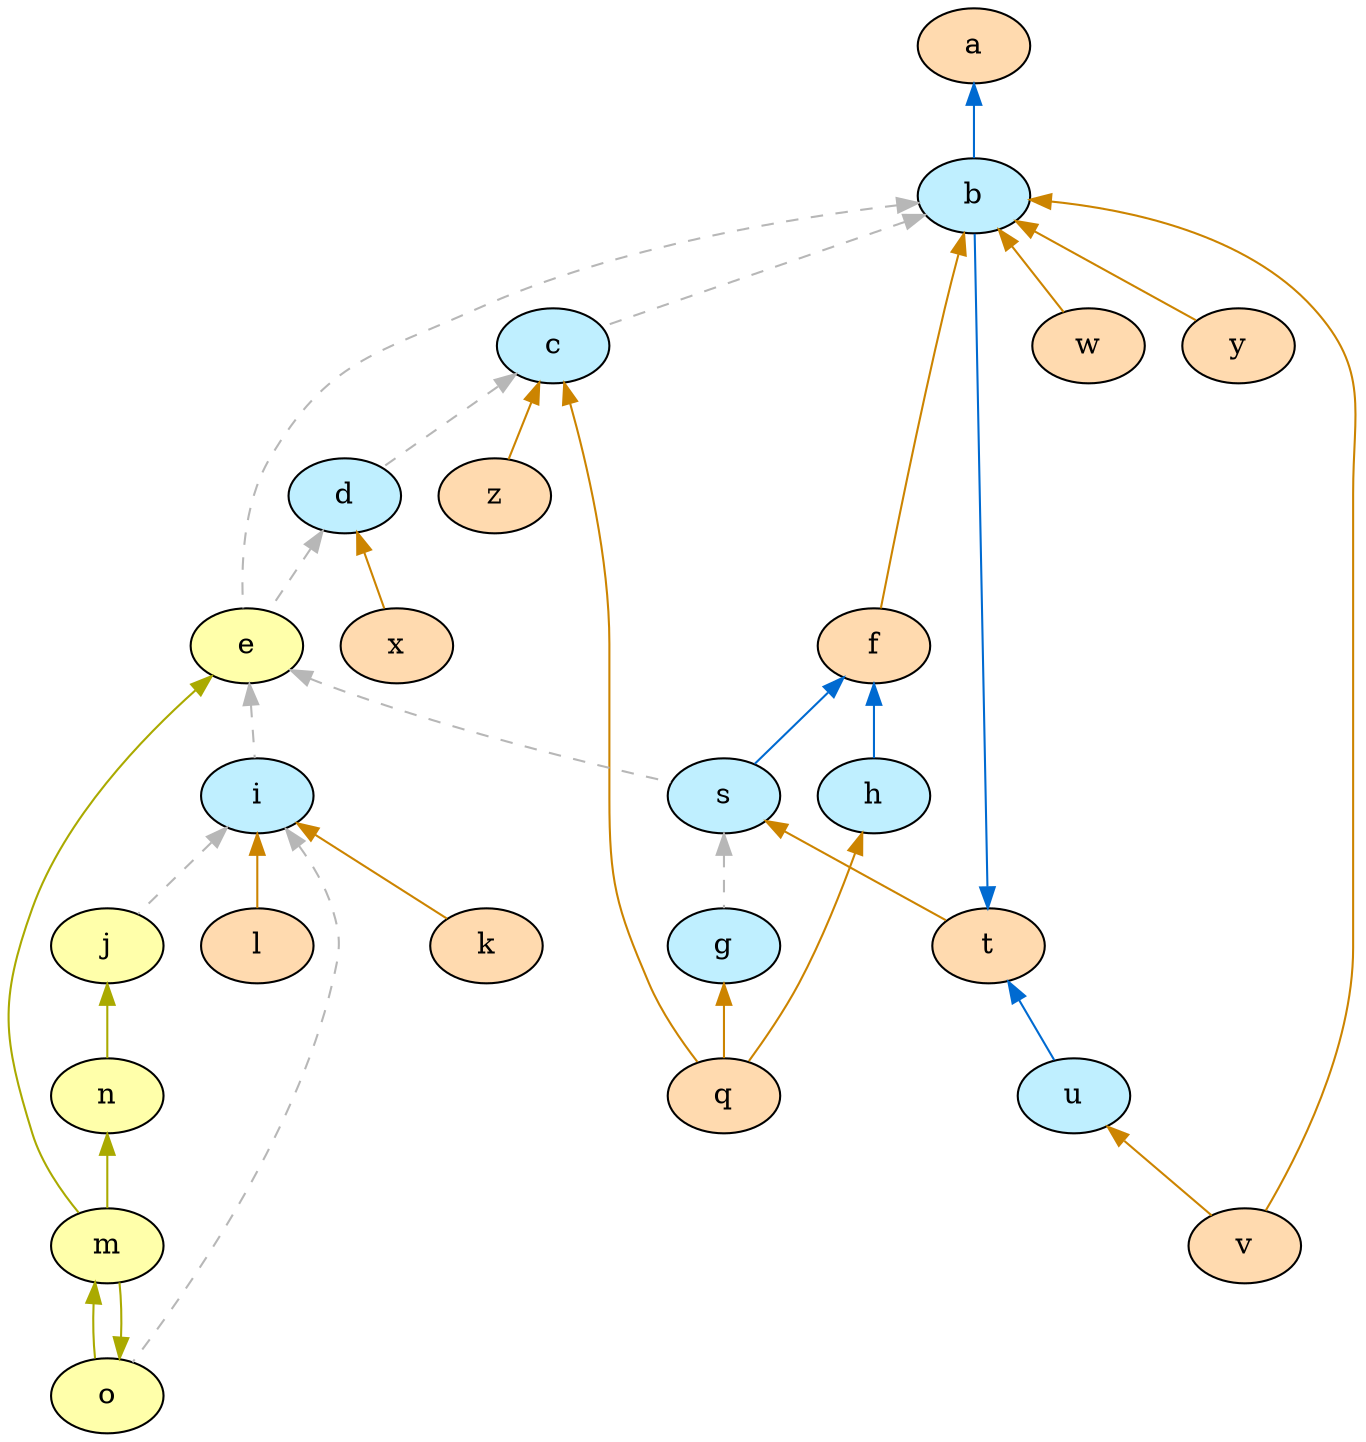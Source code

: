 strict digraph "" {
	a	[fillcolor="#ffdaaf",
		style=filled];
	b	[fillcolor="#bfefff",
		style=filled];
	a -> b	[color="#006ad1",
		dir=back];
	c	[fillcolor="#bfefff",
		style=filled];
	b -> c	[color="#b7b7b7",
		dir=back,
		style=dashed];
	e	[fillcolor="#FFFFAA",
		style=filled];
	b -> e	[color="#b7b7b7",
		dir=back,
		style=dashed];
	f	[fillcolor="#ffdaaf",
		style=filled];
	b -> f	[color="#cc8400",
		dir=back];
	v	[fillcolor="#ffdaaf",
		style=filled];
	b -> v	[color="#cc8400",
		dir=back];
	w	[fillcolor="#ffdaaf",
		style=filled];
	b -> w	[color="#cc8400",
		dir=back];
	y	[fillcolor="#ffdaaf",
		style=filled];
	b -> y	[color="#cc8400",
		dir=back];
	d	[fillcolor="#bfefff",
		style=filled];
	c -> d	[color="#b7b7b7",
		dir=back,
		style=dashed];
	q	[fillcolor="#ffdaaf",
		style=filled];
	c -> q	[color="#cc8400",
		dir=back];
	z	[fillcolor="#ffdaaf",
		style=filled];
	c -> z	[color="#cc8400",
		dir=back];
	s	[fillcolor="#bfefff",
		style=filled];
	e -> s	[color="#b7b7b7",
		dir=back,
		style=dashed];
	i	[fillcolor="#bfefff",
		style=filled];
	e -> i	[color="#b7b7b7",
		dir=back,
		style=dashed];
	m	[fillcolor="#FFFFAA",
		style=filled];
	e -> m	[color="#AAAA00",
		dir=back];
	f -> s	[color="#006ad1",
		dir=back];
	h	[fillcolor="#bfefff",
		style=filled];
	f -> h	[color="#006ad1",
		dir=back];
	d -> e	[color="#b7b7b7",
		dir=back,
		style=dashed];
	x	[fillcolor="#ffdaaf",
		style=filled];
	d -> x	[color="#cc8400",
		dir=back];
	t	[fillcolor="#ffdaaf",
		style=filled];
	s -> t	[color="#cc8400",
		dir=back];
	g	[fillcolor="#bfefff",
		style=filled];
	s -> g	[color="#b7b7b7",
		dir=back,
		style=dashed];
	j	[fillcolor="#FFFFAA",
		style=filled];
	i -> j	[color="#b7b7b7",
		dir=back,
		style=dashed];
	k	[fillcolor="#ffdaaf",
		style=filled];
	i -> k	[color="#cc8400",
		dir=back];
	l	[fillcolor="#ffdaaf",
		style=filled];
	i -> l	[color="#cc8400",
		dir=back];
	o	[fillcolor="#FFFFAA",
		style=filled];
	i -> o	[color="#b7b7b7",
		dir=back,
		style=dashed];
	m -> o	[color="#AAAA00",
		dir=back];
	h -> q	[color="#cc8400",
		dir=back];
	t -> b	[color="#006ad1",
		dir=back];
	u	[fillcolor="#bfefff",
		style=filled];
	t -> u	[color="#006ad1",
		dir=back];
	u -> v	[color="#cc8400",
		dir=back];
	g -> q	[color="#cc8400",
		dir=back];
	n	[fillcolor="#FFFFAA",
		style=filled];
	j -> n	[color="#AAAA00",
		dir=back];
	o -> m	[color="#AAAA00",
		dir=back];
	n -> m	[color="#AAAA00",
		dir=back];
}

